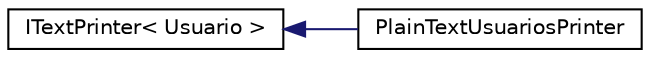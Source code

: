 digraph "Graphical Class Hierarchy"
{
 // INTERACTIVE_SVG=YES
 // LATEX_PDF_SIZE
  edge [fontname="Helvetica",fontsize="10",labelfontname="Helvetica",labelfontsize="10"];
  node [fontname="Helvetica",fontsize="10",shape=record];
  rankdir="LR";
  Node0 [label="ITextPrinter\< Usuario \>",height=0.2,width=0.4,color="black", fillcolor="white", style="filled",URL="$interfaceITextPrinter.html",tooltip=" "];
  Node0 -> Node1 [dir="back",color="midnightblue",fontsize="10",style="solid",fontname="Helvetica"];
  Node1 [label="PlainTextUsuariosPrinter",height=0.2,width=0.4,color="black", fillcolor="white", style="filled",URL="$classPlainTextUsuariosPrinter.html",tooltip=" "];
}
